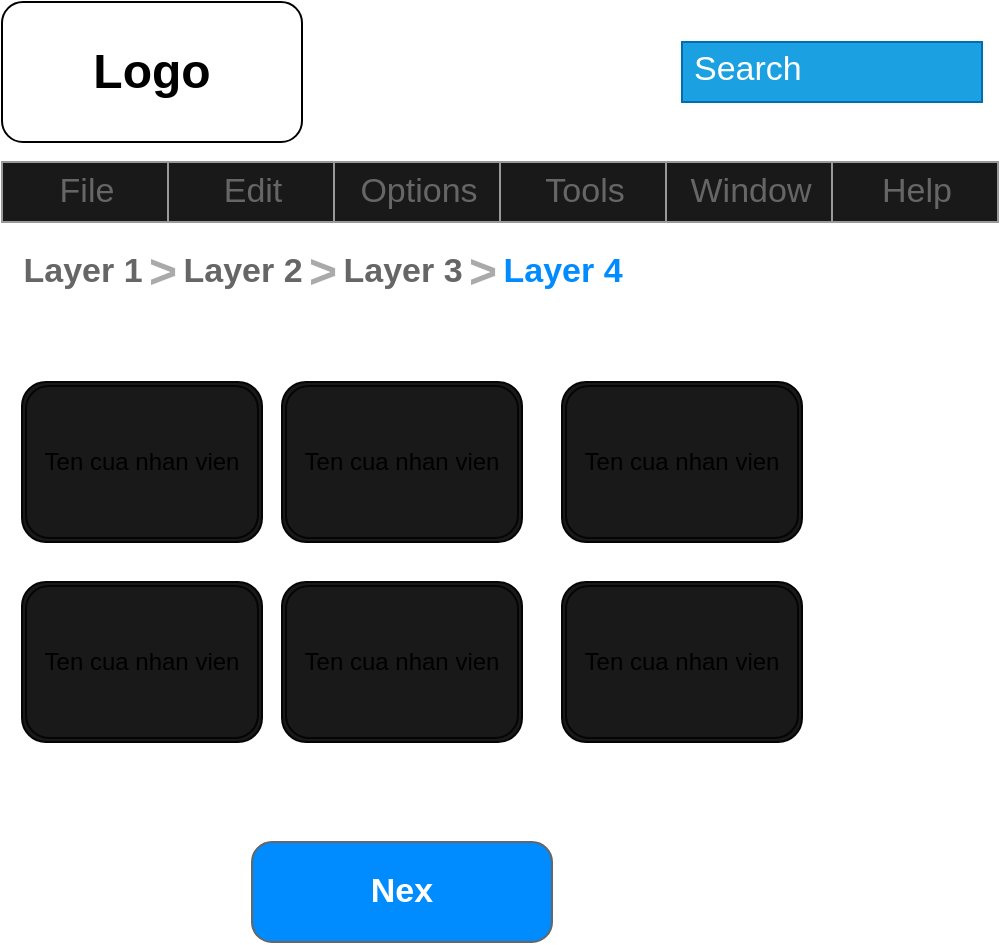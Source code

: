 <mxfile>
    <diagram id="bhRlQUJx3Vvcl1FZk_Kn" name="Page-1">
        <mxGraphModel dx="495" dy="332" grid="1" gridSize="10" guides="1" tooltips="1" connect="1" arrows="1" fold="1" page="1" pageScale="1" pageWidth="850" pageHeight="1100" math="0" shadow="0">
            <root>
                <mxCell id="0"/>
                <mxCell id="1" parent="0"/>
                <mxCell id="2" value="&lt;h1&gt;Logo&lt;/h1&gt;" style="rounded=1;whiteSpace=wrap;html=1;" vertex="1" parent="1">
                    <mxGeometry x="20" y="20" width="150" height="70" as="geometry"/>
                </mxCell>
                <mxCell id="3" value="Layer 1" style="strokeWidth=1;shadow=0;dashed=0;align=center;html=1;shape=mxgraph.mockup.navigation.anchor;fontSize=17;fontColor=#666666;fontStyle=1;" vertex="1" parent="1">
                    <mxGeometry x="30" y="140" width="60" height="30" as="geometry"/>
                </mxCell>
                <mxCell id="4" value="&gt;" style="strokeWidth=1;shadow=0;dashed=0;align=center;html=1;shape=mxgraph.mockup.navigation.anchor;fontSize=24;fontColor=#aaaaaa;fontStyle=1;" vertex="1" parent="1">
                    <mxGeometry x="90" y="140" width="20" height="30" as="geometry"/>
                </mxCell>
                <mxCell id="5" value="Layer 2" style="strokeWidth=1;shadow=0;dashed=0;align=center;html=1;shape=mxgraph.mockup.navigation.anchor;fontSize=17;fontColor=#666666;fontStyle=1;" vertex="1" parent="1">
                    <mxGeometry x="110" y="140" width="60" height="30" as="geometry"/>
                </mxCell>
                <mxCell id="6" value="&gt;" style="strokeWidth=1;shadow=0;dashed=0;align=center;html=1;shape=mxgraph.mockup.navigation.anchor;fontSize=24;fontColor=#aaaaaa;fontStyle=1;" vertex="1" parent="1">
                    <mxGeometry x="170" y="140" width="20" height="30" as="geometry"/>
                </mxCell>
                <mxCell id="7" value="Layer 3" style="strokeWidth=1;shadow=0;dashed=0;align=center;html=1;shape=mxgraph.mockup.navigation.anchor;fontSize=17;fontColor=#666666;fontStyle=1;" vertex="1" parent="1">
                    <mxGeometry x="190" y="140" width="60" height="30" as="geometry"/>
                </mxCell>
                <mxCell id="8" value="&gt;" style="strokeWidth=1;shadow=0;dashed=0;align=center;html=1;shape=mxgraph.mockup.navigation.anchor;fontSize=24;fontColor=#aaaaaa;fontStyle=1;" vertex="1" parent="1">
                    <mxGeometry x="250" y="140" width="20" height="30" as="geometry"/>
                </mxCell>
                <mxCell id="9" value="Layer 4" style="strokeWidth=1;shadow=0;dashed=0;align=center;html=1;shape=mxgraph.mockup.navigation.anchor;fontSize=17;fontColor=#008cff;fontStyle=1;" vertex="1" parent="1">
                    <mxGeometry x="270" y="140" width="60" height="30" as="geometry"/>
                </mxCell>
                <mxCell id="10" value="Search" style="strokeWidth=1;shadow=0;dashed=0;align=center;html=1;shape=mxgraph.mockup.text.textBox;fontColor=#ffffff;align=left;fontSize=17;spacingLeft=4;spacingTop=-3;strokeColor=#006EAF;mainText=;fillColor=#1ba1e2;" vertex="1" parent="1">
                    <mxGeometry x="360" y="40" width="150" height="30" as="geometry"/>
                </mxCell>
                <mxCell id="11" value="Nex" style="strokeWidth=1;shadow=0;dashed=0;align=center;html=1;shape=mxgraph.mockup.buttons.button;strokeColor=#666666;fontColor=#ffffff;mainText=;buttonStyle=round;fontSize=17;fontStyle=1;fillColor=#008cff;whiteSpace=wrap;" vertex="1" parent="1">
                    <mxGeometry x="145" y="440" width="150" height="50" as="geometry"/>
                </mxCell>
                <mxCell id="12" value="Ten cua nhan vien" style="shape=ext;double=1;rounded=1;whiteSpace=wrap;html=1;strokeColor=#050505;fillColor=#191919;" vertex="1" parent="1">
                    <mxGeometry x="30" y="310" width="120" height="80" as="geometry"/>
                </mxCell>
                <mxCell id="13" value="Ten cua nhan vien" style="shape=ext;double=1;rounded=1;whiteSpace=wrap;html=1;strokeColor=#050505;fillColor=#191919;" vertex="1" parent="1">
                    <mxGeometry x="160" y="310" width="120" height="80" as="geometry"/>
                </mxCell>
                <mxCell id="14" value="Ten cua nhan vien" style="shape=ext;double=1;rounded=1;whiteSpace=wrap;html=1;strokeColor=#050505;fillColor=#191919;" vertex="1" parent="1">
                    <mxGeometry x="300" y="310" width="120" height="80" as="geometry"/>
                </mxCell>
                <mxCell id="15" value="" style="strokeWidth=1;shadow=0;dashed=0;align=center;html=1;shape=mxgraph.mockup.forms.rrect;rSize=0;strokeColor=#999999;fillColor=#191919;" vertex="1" parent="1">
                    <mxGeometry x="20" y="100" width="498" height="30" as="geometry"/>
                </mxCell>
                <mxCell id="16" value="File" style="strokeColor=inherit;fillColor=inherit;gradientColor=inherit;strokeWidth=1;shadow=0;dashed=0;align=center;html=1;shape=mxgraph.mockup.forms.rrect;rSize=0;fontSize=17;fontColor=#666666;" vertex="1" parent="15">
                    <mxGeometry width="83" height="30" as="geometry"/>
                </mxCell>
                <mxCell id="17" value="Edit" style="strokeColor=inherit;fillColor=inherit;gradientColor=inherit;strokeWidth=1;shadow=0;dashed=0;align=center;html=1;shape=mxgraph.mockup.forms.rrect;rSize=0;fontSize=17;fontColor=#666666;" vertex="1" parent="15">
                    <mxGeometry x="83" width="83" height="30" as="geometry"/>
                </mxCell>
                <mxCell id="18" value="Options" style="strokeColor=inherit;fillColor=inherit;gradientColor=inherit;strokeWidth=1;shadow=0;dashed=0;align=center;html=1;shape=mxgraph.mockup.forms.rrect;rSize=0;fontSize=17;fontColor=#666666;" vertex="1" parent="15">
                    <mxGeometry x="166" width="83" height="30" as="geometry"/>
                </mxCell>
                <mxCell id="19" value="Tools" style="strokeColor=inherit;fillColor=inherit;gradientColor=inherit;strokeWidth=1;shadow=0;dashed=0;align=center;html=1;shape=mxgraph.mockup.forms.rrect;rSize=0;fontSize=17;fontColor=#666666;" vertex="1" parent="15">
                    <mxGeometry x="249" width="83" height="30" as="geometry"/>
                </mxCell>
                <mxCell id="20" value="Window" style="strokeColor=inherit;fillColor=inherit;gradientColor=inherit;strokeWidth=1;shadow=0;dashed=0;align=center;html=1;shape=mxgraph.mockup.forms.rrect;rSize=0;fontSize=17;fontColor=#666666;" vertex="1" parent="15">
                    <mxGeometry x="332" width="83" height="30" as="geometry"/>
                </mxCell>
                <mxCell id="21" value="Help" style="strokeColor=inherit;fillColor=inherit;gradientColor=inherit;strokeWidth=1;shadow=0;dashed=0;align=center;html=1;shape=mxgraph.mockup.forms.rrect;rSize=0;fontSize=17;fontColor=#666666;" vertex="1" parent="15">
                    <mxGeometry x="415" width="83" height="30" as="geometry"/>
                </mxCell>
                <mxCell id="23" value="Ten cua nhan vien" style="shape=ext;double=1;rounded=1;whiteSpace=wrap;html=1;strokeColor=#050505;fillColor=#191919;" vertex="1" parent="1">
                    <mxGeometry x="30" y="210" width="120" height="80" as="geometry"/>
                </mxCell>
                <mxCell id="24" value="Ten cua nhan vien" style="shape=ext;double=1;rounded=1;whiteSpace=wrap;html=1;strokeColor=#050505;fillColor=#191919;" vertex="1" parent="1">
                    <mxGeometry x="160" y="210" width="120" height="80" as="geometry"/>
                </mxCell>
                <mxCell id="25" value="Ten cua nhan vien" style="shape=ext;double=1;rounded=1;whiteSpace=wrap;html=1;strokeColor=#050505;fillColor=#191919;" vertex="1" parent="1">
                    <mxGeometry x="300" y="210" width="120" height="80" as="geometry"/>
                </mxCell>
            </root>
        </mxGraphModel>
    </diagram>
</mxfile>